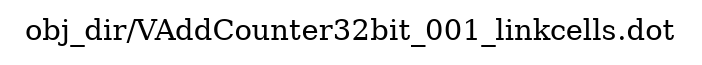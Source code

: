 digraph v3graph {
	graph	[label="obj_dir/VAddCounter32bit_001_linkcells.dot",
		 labelloc=t, labeljust=l,
		 //size="7.5,10",
		 rankdir=TB];
}
